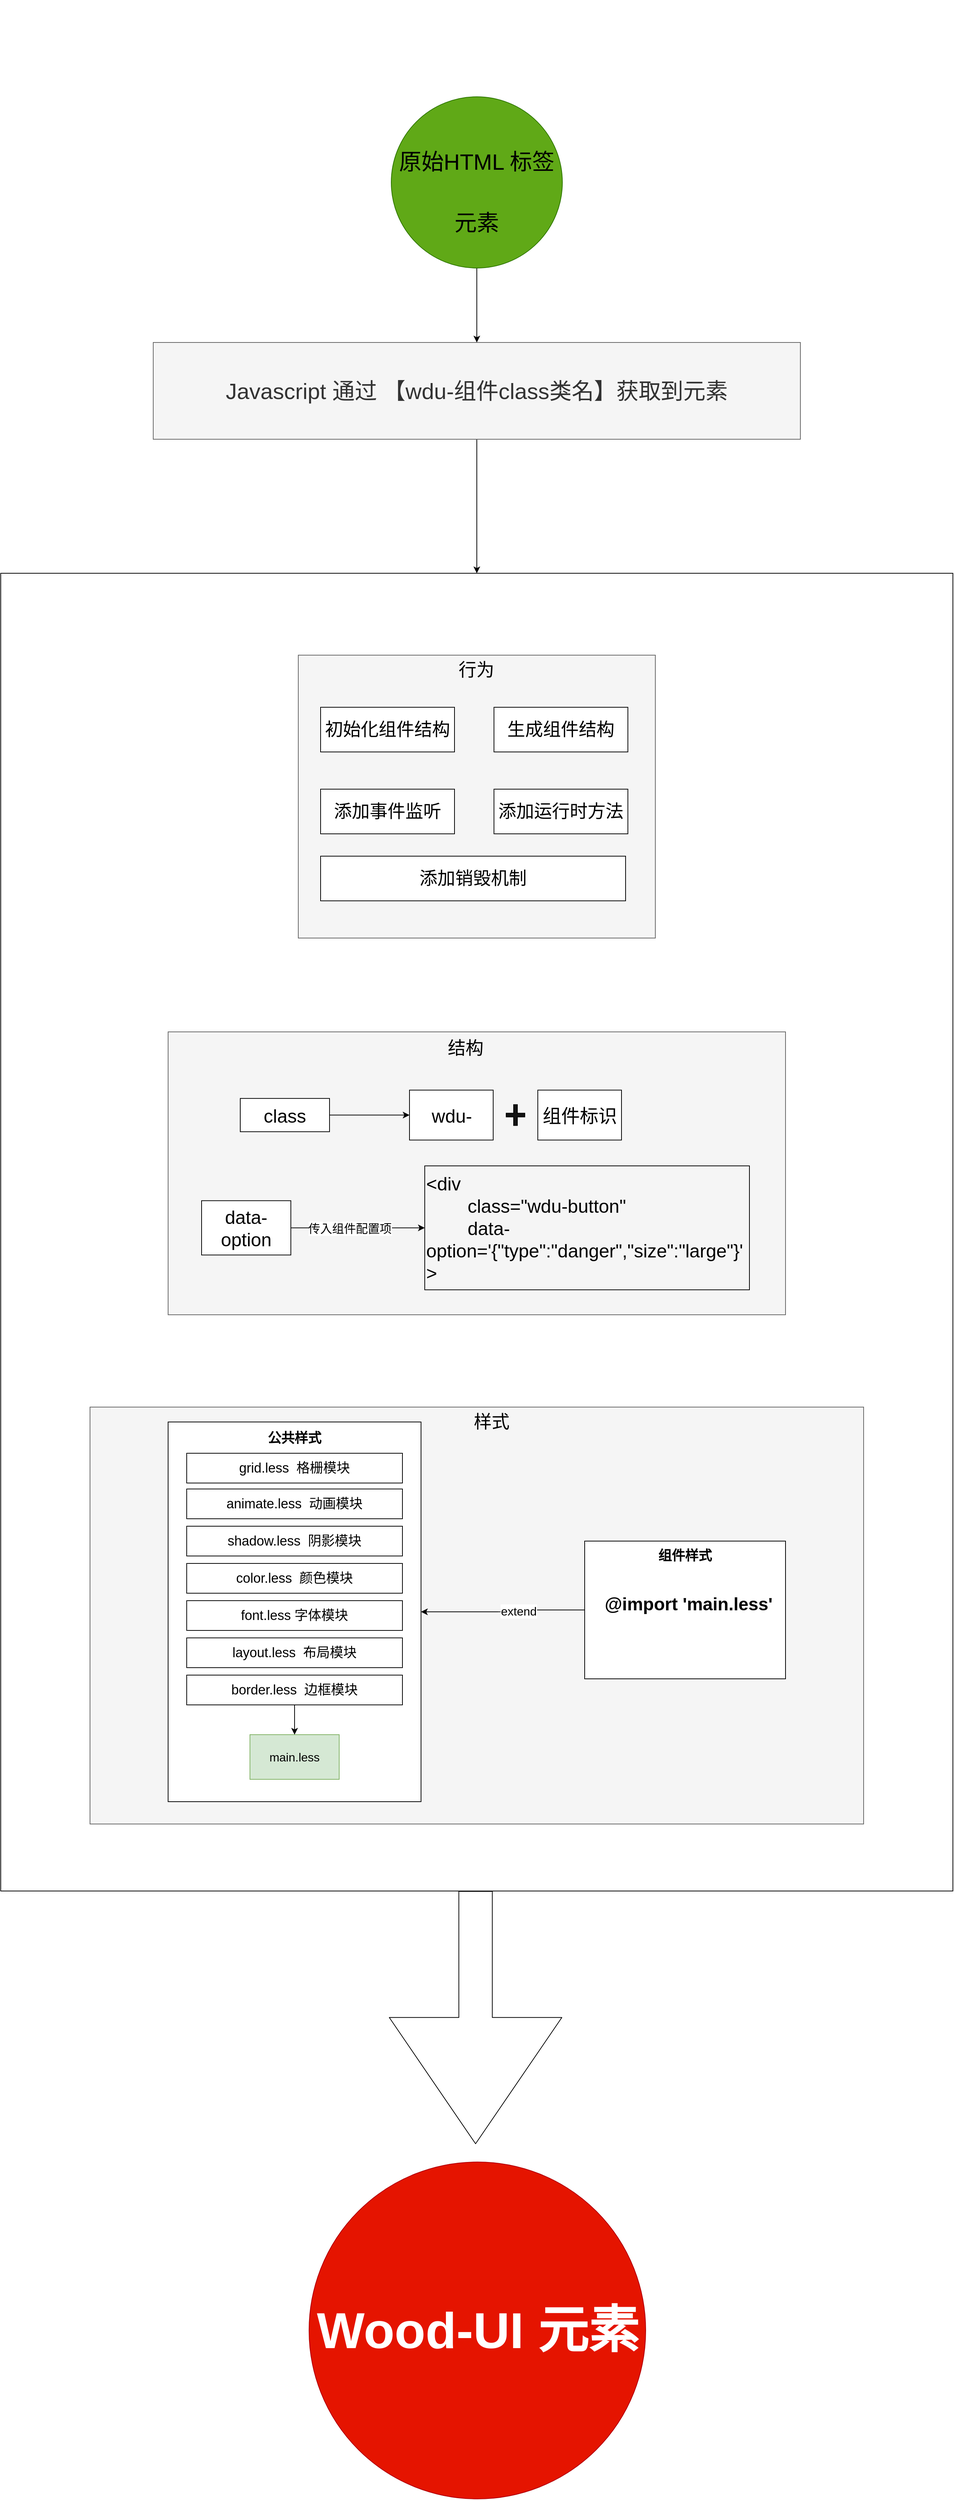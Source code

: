 <mxfile>
    <diagram id="778gtKRfv83UGZy7Tk4g" name="第 1 页">
        <mxGraphModel dx="1992" dy="1845" grid="1" gridSize="10" guides="1" tooltips="1" connect="1" arrows="1" fold="1" page="1" pageScale="1" pageWidth="827" pageHeight="1169" math="0" shadow="0">
            <root>
                <mxCell id="0"/>
                <mxCell id="1" parent="0"/>
                <mxCell id="101" value="" style="rounded=0;whiteSpace=wrap;html=1;fontSize=25;fillColor=none;" parent="1" vertex="1">
                    <mxGeometry x="-570" y="-380" width="1280" height="1770" as="geometry"/>
                </mxCell>
                <mxCell id="102" style="edgeStyle=orthogonalEdgeStyle;rounded=0;orthogonalLoop=1;jettySize=auto;html=1;exitX=0.5;exitY=1;exitDx=0;exitDy=0;entryX=0.5;entryY=0;entryDx=0;entryDy=0;fontSize=68;" parent="1" source="68" target="101" edge="1">
                    <mxGeometry relative="1" as="geometry"/>
                </mxCell>
                <mxCell id="68" value="&lt;font style=&quot;font-size: 30px&quot;&gt;Javascript 通过 【wdu-组件class类名】获取到元素&lt;/font&gt;" style="whiteSpace=wrap;html=1;fillColor=#f5f5f5;strokeColor=#666666;fontColor=#333333;" parent="1" vertex="1">
                    <mxGeometry x="-365" y="-690" width="870" height="130" as="geometry"/>
                </mxCell>
                <mxCell id="69" value="" style="shape=flexArrow;endArrow=classic;html=1;width=45;endSize=56.2;endWidth=186;" parent="1" edge="1">
                    <mxGeometry width="50" height="50" relative="1" as="geometry">
                        <mxPoint x="68.33" y="1390" as="sourcePoint"/>
                        <mxPoint x="68.33" y="1730" as="targetPoint"/>
                    </mxGeometry>
                </mxCell>
                <mxCell id="71" value="&lt;span style=&quot;font-size: 68px;&quot;&gt;&lt;font style=&quot;font-size: 68px;&quot;&gt;&lt;b style=&quot;font-size: 68px;&quot;&gt;Wood-UI 元素&lt;/b&gt;&lt;/font&gt;&lt;/span&gt;" style="ellipse;whiteSpace=wrap;html=1;aspect=fixed;fillColor=#e51400;strokeColor=#B20000;fontColor=#ffffff;fontSize=68;" parent="1" vertex="1">
                    <mxGeometry x="-155.5" y="1754" width="452.5" height="452.5" as="geometry"/>
                </mxCell>
                <mxCell id="93" value="" style="group;strokeColor=#666666;fontColor=#333333;" parent="1" vertex="1" connectable="0">
                    <mxGeometry x="-450" y="740" width="1040" height="560" as="geometry"/>
                </mxCell>
                <mxCell id="16" value="" style="whiteSpace=wrap;html=1;strokeColor=#666666;fontColor=#333333;fillColor=#f5f5f5;" parent="93" vertex="1">
                    <mxGeometry width="1040" height="560" as="geometry"/>
                </mxCell>
                <mxCell id="18" value="&lt;span style=&quot;font-size: 24px&quot;&gt;样式&lt;/span&gt;" style="text;html=1;strokeColor=none;fillColor=none;align=center;verticalAlign=middle;whiteSpace=wrap;" parent="93" vertex="1">
                    <mxGeometry x="480" width="120" height="40" as="geometry"/>
                </mxCell>
                <mxCell id="25" value="" style="whiteSpace=wrap;html=1;" parent="93" vertex="1">
                    <mxGeometry x="105" y="20" width="340" height="510" as="geometry"/>
                </mxCell>
                <mxCell id="26" value="&lt;span style=&quot;font-size: 18px&quot;&gt;animate.less&amp;nbsp; 动画模块&lt;/span&gt;" style="whiteSpace=wrap;html=1;align=center;verticalAlign=middle;" parent="93" vertex="1">
                    <mxGeometry x="130" y="110" width="290" height="40" as="geometry"/>
                </mxCell>
                <mxCell id="27" value="&lt;span style=&quot;font-size: 18px&quot;&gt;shadow.less&amp;nbsp; 阴影模块&lt;/span&gt;" style="whiteSpace=wrap;html=1;align=center;verticalAlign=middle;" parent="93" vertex="1">
                    <mxGeometry x="130" y="160" width="290" height="40" as="geometry"/>
                </mxCell>
                <mxCell id="28" value="&lt;span style=&quot;font-size: 18px&quot;&gt;color.less&amp;nbsp; 颜色模块&lt;/span&gt;" style="whiteSpace=wrap;html=1;align=center;verticalAlign=middle;" parent="93" vertex="1">
                    <mxGeometry x="130" y="210" width="290" height="40" as="geometry"/>
                </mxCell>
                <mxCell id="29" value="&lt;span style=&quot;font-size: 18px&quot;&gt;font.less 字体模块&lt;/span&gt;" style="whiteSpace=wrap;html=1;align=center;verticalAlign=middle;" parent="93" vertex="1">
                    <mxGeometry x="130" y="260" width="290" height="40" as="geometry"/>
                </mxCell>
                <mxCell id="30" value="&lt;span style=&quot;font-size: 18px&quot;&gt;layout.less&amp;nbsp; 布局模块&lt;/span&gt;" style="whiteSpace=wrap;html=1;align=center;verticalAlign=middle;" parent="93" vertex="1">
                    <mxGeometry x="130" y="310" width="290" height="40" as="geometry"/>
                </mxCell>
                <mxCell id="31" value="&lt;span style=&quot;font-size: 18px&quot;&gt;border.less&amp;nbsp; 边框模块&lt;/span&gt;" style="whiteSpace=wrap;html=1;align=center;verticalAlign=middle;" parent="93" vertex="1">
                    <mxGeometry x="130" y="360" width="290" height="40" as="geometry"/>
                </mxCell>
                <mxCell id="32" value="&lt;font style=&quot;font-size: 18px&quot;&gt;&lt;b&gt;公共样式&lt;/b&gt;&lt;/font&gt;" style="text;html=1;strokeColor=none;fillColor=none;align=center;verticalAlign=middle;whiteSpace=wrap;" parent="93" vertex="1">
                    <mxGeometry x="230" y="22" width="90" height="40" as="geometry"/>
                </mxCell>
                <mxCell id="34" style="edgeStyle=orthogonalEdgeStyle;orthogonalLoop=1;jettySize=auto;html=1;exitX=0;exitY=0.5;exitDx=0;exitDy=0;entryX=1;entryY=0.5;entryDx=0;entryDy=0;" parent="93" source="33" target="25" edge="1">
                    <mxGeometry relative="1" as="geometry"/>
                </mxCell>
                <mxCell id="36" value="&lt;font style=&quot;font-size: 16px&quot;&gt;extend&lt;/font&gt;" style="edgeLabel;html=1;align=center;verticalAlign=middle;resizable=0;points=[];" parent="34" vertex="1" connectable="0">
                    <mxGeometry x="-0.195" y="1" relative="1" as="geometry">
                        <mxPoint as="offset"/>
                    </mxGeometry>
                </mxCell>
                <mxCell id="33" value="" style="whiteSpace=wrap;html=1;" parent="93" vertex="1">
                    <mxGeometry x="665" y="180" width="270" height="185" as="geometry"/>
                </mxCell>
                <mxCell id="35" value="&lt;font style=&quot;font-size: 18px&quot;&gt;&lt;b&gt;组件样式&lt;/b&gt;&lt;/font&gt;" style="text;html=1;strokeColor=none;fillColor=none;align=center;verticalAlign=middle;whiteSpace=wrap;" parent="93" vertex="1">
                    <mxGeometry x="755" y="180" width="90" height="40" as="geometry"/>
                </mxCell>
                <mxCell id="37" value="&lt;h1&gt;@import 'main.less'&lt;/h1&gt;" style="text;html=1;strokeColor=none;fillColor=none;spacing=5;spacingTop=-20;whiteSpace=wrap;overflow=hidden;" parent="93" vertex="1">
                    <mxGeometry x="687" y="245" width="240" height="55" as="geometry"/>
                </mxCell>
                <mxCell id="38" value="&lt;font style=&quot;font-size: 16px&quot;&gt;main.less&lt;/font&gt;" style="whiteSpace=wrap;html=1;fillColor=#d5e8d4;strokeColor=#82b366;" parent="93" vertex="1">
                    <mxGeometry x="215" y="440" width="120" height="60" as="geometry"/>
                </mxCell>
                <mxCell id="39" style="edgeStyle=orthogonalEdgeStyle;orthogonalLoop=1;jettySize=auto;html=1;exitX=0.5;exitY=1;exitDx=0;exitDy=0;entryX=0.5;entryY=0;entryDx=0;entryDy=0;" parent="93" source="31" target="38" edge="1">
                    <mxGeometry relative="1" as="geometry"/>
                </mxCell>
                <mxCell id="103" value="&lt;span style=&quot;font-size: 18px&quot;&gt;grid.less&amp;nbsp; 格栅模块&lt;/span&gt;" style="whiteSpace=wrap;html=1;align=center;verticalAlign=middle;" parent="93" vertex="1">
                    <mxGeometry x="130" y="62" width="290" height="40" as="geometry"/>
                </mxCell>
                <mxCell id="98" value="" style="group;fillColor=#f5f5f5;strokeColor=#666666;fontColor=#333333;" parent="1" vertex="1" connectable="0">
                    <mxGeometry x="-170" y="-270" width="480" height="380" as="geometry"/>
                </mxCell>
                <mxCell id="63" value="" style="whiteSpace=wrap;html=1;fillColor=#f5f5f5;strokeColor=#666666;fontColor=#333333;" parent="98" vertex="1">
                    <mxGeometry width="480" height="380" as="geometry"/>
                </mxCell>
                <mxCell id="64" value="&lt;font style=&quot;font-size: 24px;&quot;&gt;初始化组件结构&lt;/font&gt;" style="whiteSpace=wrap;html=1;fontSize=24;" parent="98" vertex="1">
                    <mxGeometry x="30.001" y="70" width="180" height="60" as="geometry"/>
                </mxCell>
                <mxCell id="74" value="&lt;font style=&quot;font-size: 24px;&quot;&gt;生成组件结构&lt;/font&gt;" style="whiteSpace=wrap;html=1;fontSize=24;" parent="98" vertex="1">
                    <mxGeometry x="263.073" y="70" width="180" height="60" as="geometry"/>
                </mxCell>
                <mxCell id="75" value="&lt;font style=&quot;font-size: 24px;&quot;&gt;添加事件监听&lt;/font&gt;" style="whiteSpace=wrap;html=1;fontSize=24;" parent="98" vertex="1">
                    <mxGeometry x="30.001" y="180" width="180" height="60" as="geometry"/>
                </mxCell>
                <mxCell id="76" value="&lt;font style=&quot;font-size: 24px;&quot;&gt;添加销毁机制&lt;/font&gt;" style="whiteSpace=wrap;html=1;fontSize=24;" parent="98" vertex="1">
                    <mxGeometry x="30" y="270" width="410" height="60" as="geometry"/>
                </mxCell>
                <mxCell id="77" value="&lt;span style=&quot;font-size: 24px;&quot;&gt;添加运行时方法&lt;/span&gt;" style="whiteSpace=wrap;html=1;fontSize=24;" parent="98" vertex="1">
                    <mxGeometry x="263.073" y="180" width="180" height="60" as="geometry"/>
                </mxCell>
                <mxCell id="65" value="&lt;font style=&quot;font-size: 24px&quot;&gt;行为&lt;/font&gt;" style="text;html=1;strokeColor=none;fillColor=none;align=center;verticalAlign=middle;whiteSpace=wrap;" parent="98" vertex="1">
                    <mxGeometry x="198.458" width="83.077" height="40" as="geometry"/>
                </mxCell>
                <mxCell id="97" value="" style="group" parent="1" vertex="1" connectable="0">
                    <mxGeometry x="-345" y="236" width="830" height="380.004" as="geometry"/>
                </mxCell>
                <mxCell id="2" value="" style="whiteSpace=wrap;html=1;fillColor=#f5f5f5;strokeColor=#666666;fontColor=#333333;" parent="97" vertex="1">
                    <mxGeometry y="0.004" width="830" height="380" as="geometry"/>
                </mxCell>
                <mxCell id="12" value="&lt;font style=&quot;font-size: 25px;&quot;&gt;data-option&lt;/font&gt;" style="whiteSpace=wrap;html=1;fontSize=25;" parent="97" vertex="1">
                    <mxGeometry x="45" y="226.764" width="120" height="72.94" as="geometry"/>
                </mxCell>
                <mxCell id="13" value="&lt;font style=&quot;font-size: 24px&quot;&gt;结构&lt;/font&gt;" style="text;html=1;strokeColor=none;fillColor=none;align=center;verticalAlign=middle;whiteSpace=wrap;" parent="97" vertex="1">
                    <mxGeometry x="340" width="120" height="44.706" as="geometry"/>
                </mxCell>
                <mxCell id="15" value="&lt;div style=&quot;font-size: 25px&quot;&gt;&lt;font style=&quot;font-size: 25px&quot;&gt;&amp;lt;div&lt;/font&gt;&lt;/div&gt;&lt;div style=&quot;font-size: 25px&quot;&gt;&lt;font style=&quot;font-size: 25px&quot;&gt;&amp;nbsp; &amp;nbsp; &amp;nbsp; &amp;nbsp; class=&quot;wdu-button&quot;&lt;/font&gt;&lt;/div&gt;&lt;div style=&quot;font-size: 25px&quot;&gt;&lt;font style=&quot;font-size: 25px&quot;&gt;&amp;nbsp; &amp;nbsp; &amp;nbsp; &amp;nbsp; data-option='{&quot;type&quot;:&quot;danger&quot;,&quot;size&quot;:&quot;large&quot;}'&lt;/font&gt;&lt;/div&gt;&lt;div style=&quot;font-size: 25px&quot;&gt;&lt;font style=&quot;font-size: 25px&quot;&gt;&amp;gt;&lt;/font&gt;&lt;/div&gt;" style="text;html=1;align=left;verticalAlign=middle;whiteSpace=wrap;strokeColor=#000000;fontSize=25;" parent="97" vertex="1">
                    <mxGeometry x="345" y="180" width="436.5" height="166.47" as="geometry"/>
                </mxCell>
                <mxCell id="80" style="edgeStyle=orthogonalEdgeStyle;orthogonalLoop=1;jettySize=auto;html=1;exitX=1;exitY=0.5;exitDx=0;exitDy=0;fontSize=25;" parent="97" source="12" target="15" edge="1">
                    <mxGeometry relative="1" as="geometry"/>
                </mxCell>
                <mxCell id="81" value="&lt;font style=&quot;font-size: 16px&quot;&gt;传入组件配置项&lt;/font&gt;" style="edgeLabel;html=1;align=center;verticalAlign=middle;resizable=0;points=[];" parent="80" vertex="1" connectable="0">
                    <mxGeometry x="0.278" y="1" relative="1" as="geometry">
                        <mxPoint x="-36" y="1" as="offset"/>
                    </mxGeometry>
                </mxCell>
                <mxCell id="82" value="&lt;font style=&quot;font-size: 25px;&quot;&gt;class&lt;/font&gt;" style="whiteSpace=wrap;html=1;fontSize=25;" parent="97" vertex="1">
                    <mxGeometry x="97" y="89.415" width="120" height="44.706" as="geometry"/>
                </mxCell>
                <mxCell id="87" value="&lt;font style=&quot;font-size: 25px;&quot;&gt;wdu-&lt;/font&gt;" style="whiteSpace=wrap;html=1;fontSize=25;" parent="97" vertex="1">
                    <mxGeometry x="324.5" y="78.239" width="112.5" height="67.059" as="geometry"/>
                </mxCell>
                <mxCell id="91" style="edgeStyle=orthogonalEdgeStyle;orthogonalLoop=1;jettySize=auto;html=1;exitX=1;exitY=0.5;exitDx=0;exitDy=0;" parent="97" source="82" target="87" edge="1">
                    <mxGeometry relative="1" as="geometry"/>
                </mxCell>
                <mxCell id="88" value="" style="shape=cross;whiteSpace=wrap;html=1;fillColor=#141414;" parent="97" vertex="1">
                    <mxGeometry x="454.5" y="97.798" width="25" height="27.941" as="geometry"/>
                </mxCell>
                <mxCell id="90" value="&lt;span style=&quot;font-size: 25px;&quot;&gt;组件标识&lt;/span&gt;" style="whiteSpace=wrap;html=1;fontSize=25;" parent="97" vertex="1">
                    <mxGeometry x="497" y="78.239" width="112.5" height="67.059" as="geometry"/>
                </mxCell>
                <mxCell id="107" style="edgeStyle=orthogonalEdgeStyle;rounded=0;orthogonalLoop=1;jettySize=auto;html=1;exitX=0.5;exitY=1;exitDx=0;exitDy=0;fontSize=68;" parent="1" source="105" target="68" edge="1">
                    <mxGeometry relative="1" as="geometry"/>
                </mxCell>
                <mxCell id="105" value="&#10;&#10;&lt;span style=&quot;font-family: helvetica; font-size: 30px; font-style: normal; font-weight: 400; letter-spacing: normal; text-align: center; text-indent: 0px; text-transform: none; word-spacing: 0px; display: inline; float: none;&quot;&gt;原始HTML 标签元素&lt;/span&gt;&#10;&#10;" style="ellipse;whiteSpace=wrap;html=1;aspect=fixed;rounded=0;fontSize=68;align=center;strokeColor=#2D7600;fillColor=#60a917;labelBackgroundColor=none;" parent="1" vertex="1">
                    <mxGeometry x="-45" y="-1020" width="230" height="230" as="geometry"/>
                </mxCell>
                <mxCell id="106" style="edgeStyle=orthogonalEdgeStyle;rounded=0;orthogonalLoop=1;jettySize=auto;html=1;exitX=0.5;exitY=1;exitDx=0;exitDy=0;fontSize=68;" parent="1" source="105" target="105" edge="1">
                    <mxGeometry relative="1" as="geometry"/>
                </mxCell>
            </root>
        </mxGraphModel>
    </diagram>
</mxfile>